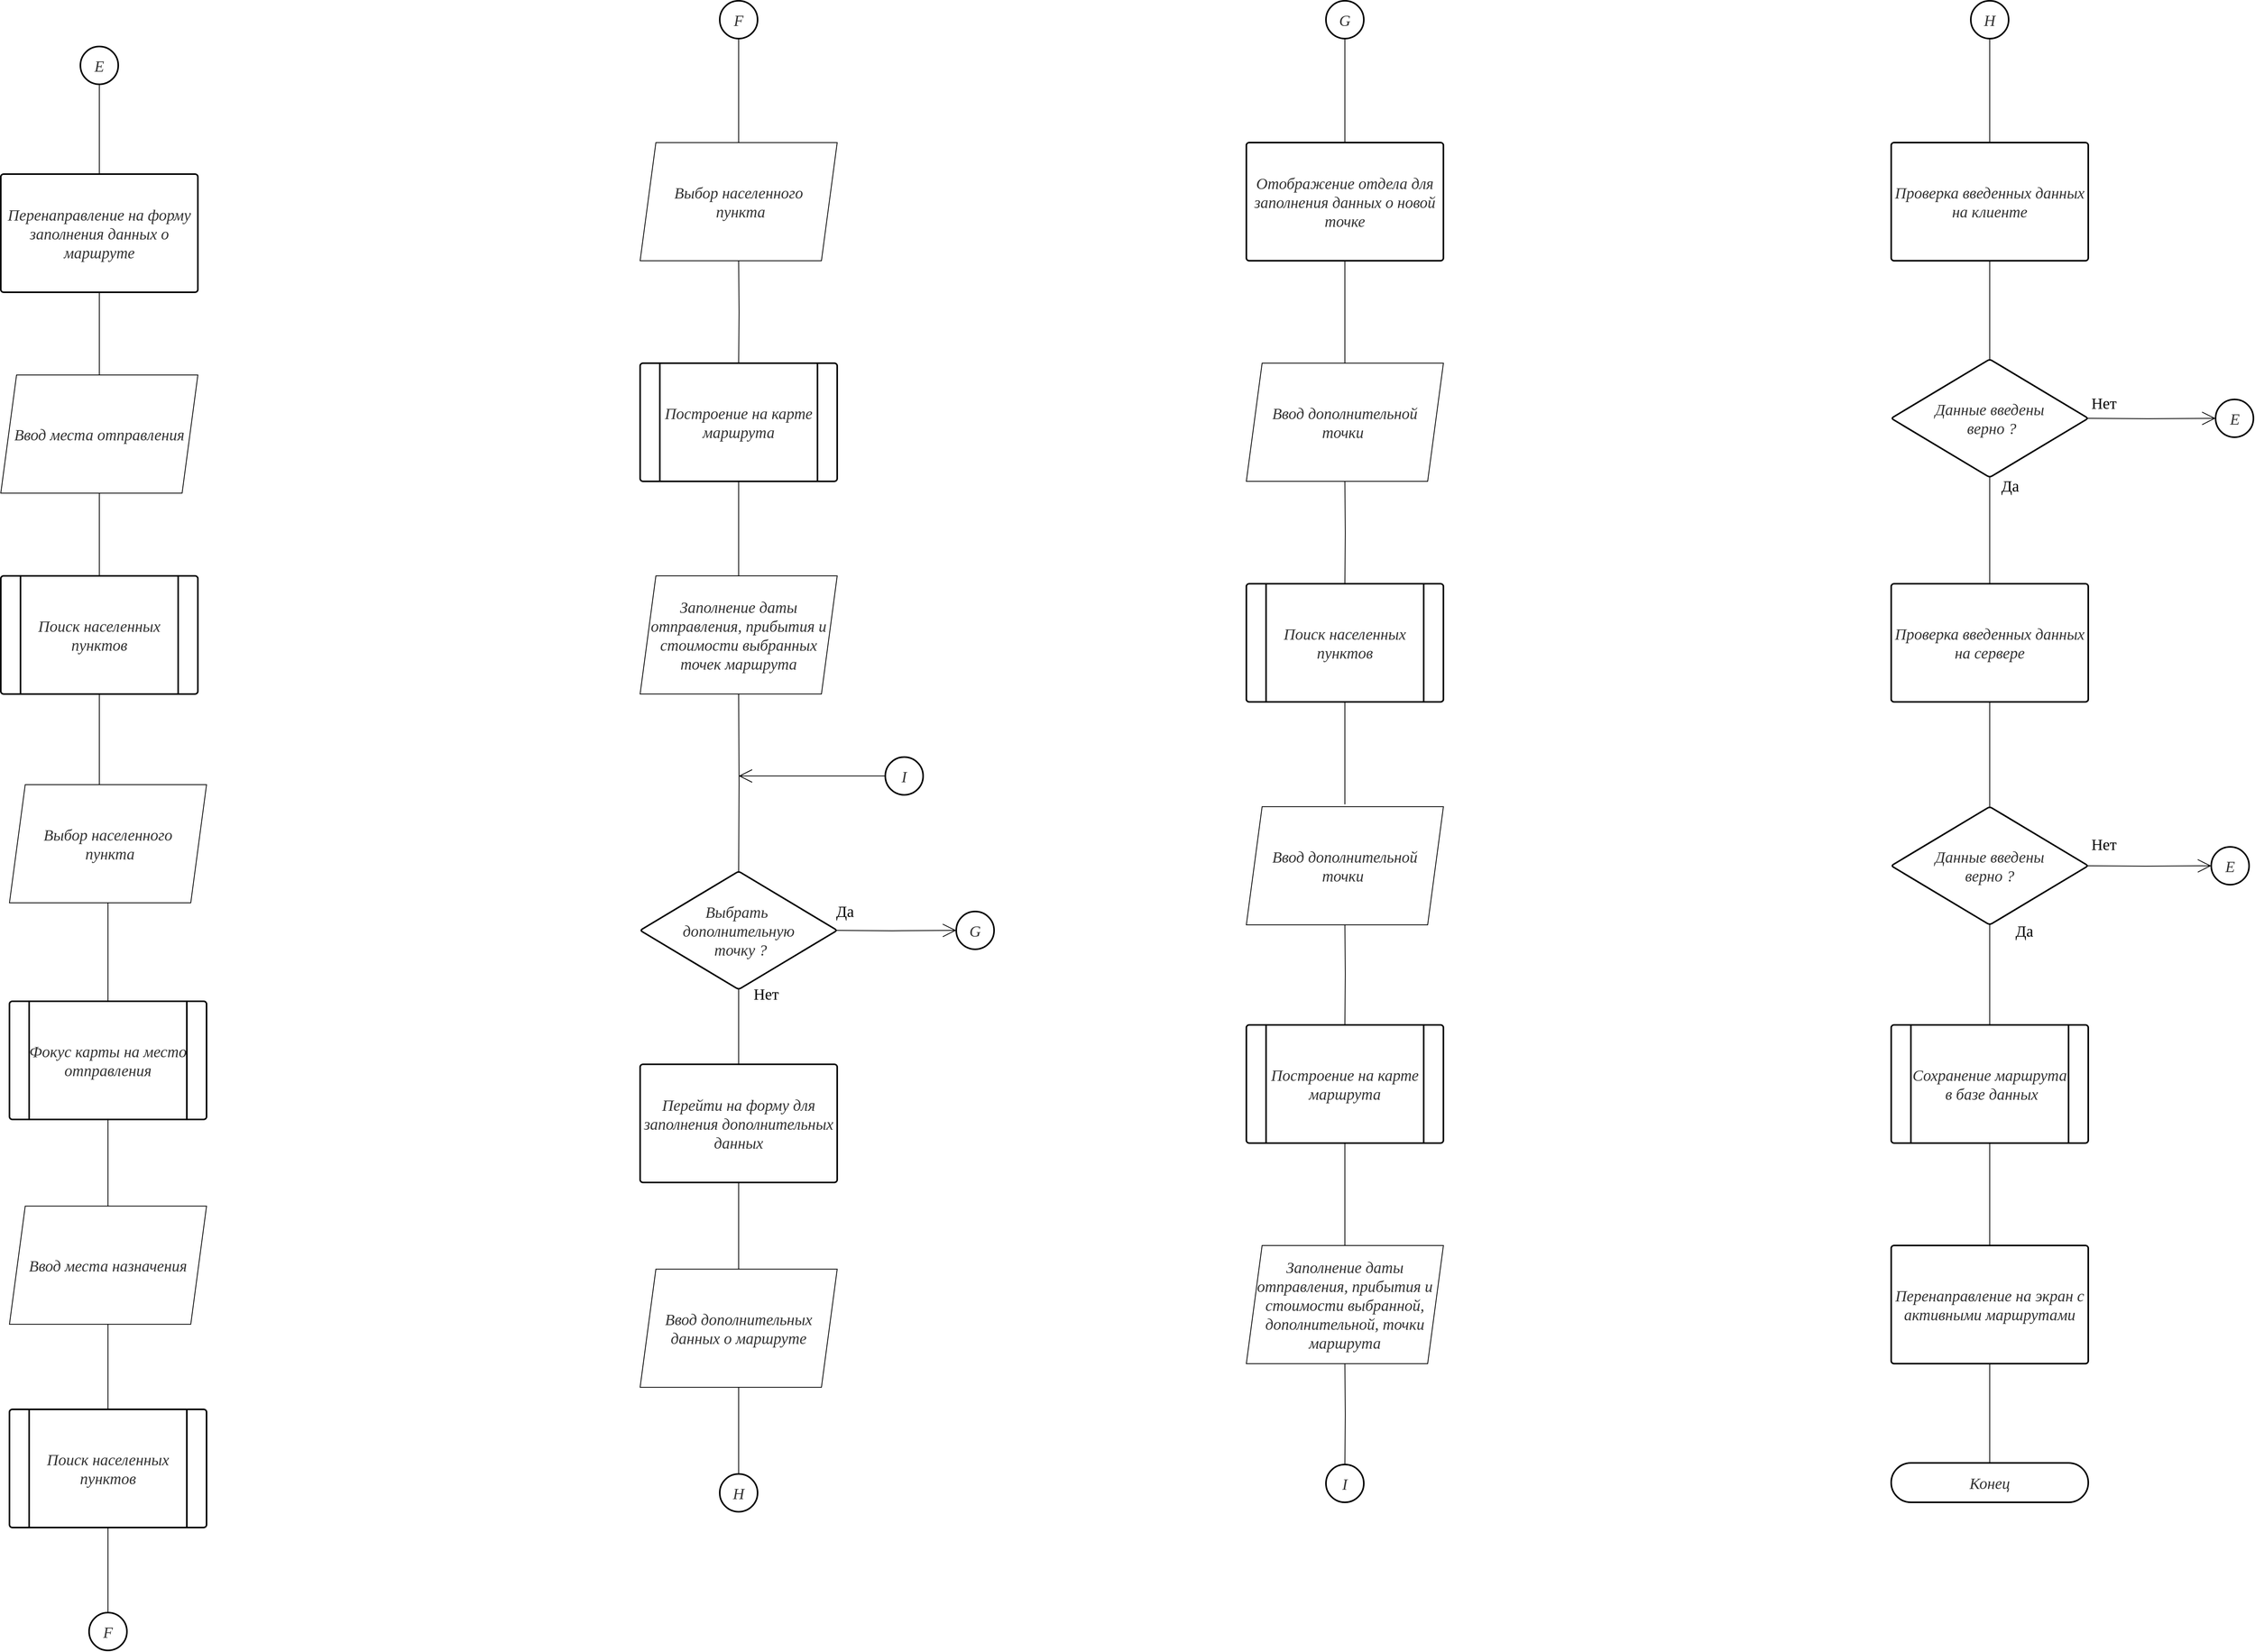 <mxfile version="14.1.8" type="device"><diagram name="Страница-1" id="Страница-1"><mxGraphModel dx="3527" dy="3947" grid="1" gridSize="10" guides="1" tooltips="1" connect="1" arrows="1" fold="1" page="1" pageScale="1" pageWidth="3300" pageHeight="2339" math="0" shadow="0"><root><mxCell id="0"/><mxCell id="1" value="Блок-схема" parent="0"/><mxCell id="2" value="Соединительная линия" parent="0"/><mxCell id="3" value="Connector" parent="0"/><mxCell id="4" value="Flowchart" parent="0"/><mxCell id="5" value="Сеть" parent="0"/><mxCell id="6" value="Соединитель" parent="0"/><mxCell id="1UVj-x0Lg3-Fenph4bFD-6" value="Блок-схема" parent="0"/><mxCell id="1UVj-x0Lg3-Fenph4bFD-191" value="Соединительная линия" parent="0"/><mxCell id="1UVj-x0Lg3-Fenph4bFD-192" value="Connector" parent="0"/><mxCell id="1UVj-x0Lg3-Fenph4bFD-193" value="Flowchart" parent="0"/><mxCell id="1UVj-x0Lg3-Fenph4bFD-194" value="Сеть" parent="0"/><mxCell id="1UVj-x0Lg3-Fenph4bFD-195" value="Соединитель" parent="0"/><mxCell id="1UVj-x0Lg3-Fenph4bFD-197" value="Блок-схема" parent="0"/><mxCell id="1UVj-x0Lg3-Fenph4bFD-271" style="edgeStyle=orthogonalEdgeStyle;rounded=0;orthogonalLoop=1;jettySize=auto;html=1;exitX=0.5;exitY=1;exitDx=0;exitDy=0;entryX=0.5;entryY=0;entryDx=0;entryDy=0;fontFamily=ISOCPEUR;fontSize=20;endArrow=none;endFill=0;endSize=11;" parent="1UVj-x0Lg3-Fenph4bFD-197" source="1UVj-x0Lg3-Fenph4bFD-273" target="1UVj-x0Lg3-Fenph4bFD-289" edge="1"><mxGeometry relative="1" as="geometry"/></mxCell><mxCell id="1UVj-x0Lg3-Fenph4bFD-272" style="edgeStyle=orthogonalEdgeStyle;rounded=0;orthogonalLoop=1;jettySize=auto;html=1;entryX=0;entryY=0.5;entryDx=0;entryDy=0;fontFamily=ISOCPEUR;fontSize=20;endArrow=open;endFill=0;endSize=15;" parent="1UVj-x0Lg3-Fenph4bFD-197" target="1UVj-x0Lg3-Fenph4bFD-316" edge="1"><mxGeometry relative="1" as="geometry"><mxPoint x="6165" y="620" as="sourcePoint"/></mxGeometry></mxCell><UserObject label="Данные введены&lt;br&gt;&amp;nbsp;верно ?" lucidchartObjectId="QfUTjtDGNvAz" id="1UVj-x0Lg3-Fenph4bFD-273"><mxCell style="html=1;overflow=block;whiteSpace=wrap;rhombus;whiteSpace=wrap;fontSize=20;fontFamily=ISOCPEUR;fontColor=#333333;fontStyle=2;spacing=3;rounded=1;absoluteArcSize=1;arcSize=7;strokeWidth=2;spacingTop=0;" parent="1UVj-x0Lg3-Fenph4bFD-197" vertex="1"><mxGeometry x="5916" y="545" width="250" height="150" as="geometry"/></mxCell></UserObject><mxCell id="1UVj-x0Lg3-Fenph4bFD-274" style="edgeStyle=orthogonalEdgeStyle;rounded=0;orthogonalLoop=1;jettySize=auto;html=1;exitX=0.5;exitY=1;exitDx=0;exitDy=0;entryX=0.5;entryY=0;entryDx=0;entryDy=0;fontFamily=ISOCPEUR;fontSize=20;endArrow=none;endFill=0;endSize=11;" parent="1UVj-x0Lg3-Fenph4bFD-197" source="1UVj-x0Lg3-Fenph4bFD-275" target="1UVj-x0Lg3-Fenph4bFD-314" edge="1"><mxGeometry relative="1" as="geometry"/></mxCell><UserObject label="Сохранение маршрута&lt;br&gt;&amp;nbsp;в базе данных" lucidchartObjectId="QfUTb6sLFoAA" id="1UVj-x0Lg3-Fenph4bFD-275"><mxCell style="html=1;overflow=block;whiteSpace=wrap;shape=process;whiteSpace=wrap;fontSize=20;fontFamily=ISOCPEUR;fontColor=#333333;fontStyle=2;spacing=3;strokeOpacity=100;rounded=1;absoluteArcSize=1;arcSize=7;strokeWidth=2;spacingTop=0;" parent="1UVj-x0Lg3-Fenph4bFD-197" vertex="1"><mxGeometry x="5916" y="1390" width="250" height="150" as="geometry"/></mxCell></UserObject><mxCell id="1UVj-x0Lg3-Fenph4bFD-276" style="edgeStyle=none;jumpSize=6;orthogonalLoop=1;jettySize=auto;html=1;exitX=0.5;exitY=1;exitDx=0;exitDy=0;entryX=0.5;entryY=0;entryDx=0;entryDy=0;endArrow=none;endFill=0;endSize=15;strokeColor=#000000;strokeWidth=1;" parent="1UVj-x0Lg3-Fenph4bFD-197" source="1UVj-x0Lg3-Fenph4bFD-277" target="1UVj-x0Lg3-Fenph4bFD-341" edge="1"><mxGeometry relative="1" as="geometry"/></mxCell><UserObject label="Перенаправление на форму заполнения данных о маршруте" lucidchartObjectId="vWUT3az~KJTg" id="1UVj-x0Lg3-Fenph4bFD-277"><mxCell style="html=1;overflow=block;whiteSpace=wrap;;whiteSpace=wrap;fontSize=20;fontFamily=ISOCPEUR;fontColor=#333333;fontStyle=2;spacing=7;strokeOpacity=100;rounded=1;absoluteArcSize=1;arcSize=7;strokeWidth=2;spacingTop=0;" parent="1UVj-x0Lg3-Fenph4bFD-197" vertex="1"><mxGeometry x="3518" y="310" width="250" height="150" as="geometry"/></mxCell></UserObject><mxCell id="1UVj-x0Lg3-Fenph4bFD-278" style="edgeStyle=orthogonalEdgeStyle;rounded=0;orthogonalLoop=1;jettySize=auto;html=1;entryX=0;entryY=0.5;entryDx=0;entryDy=0;fontSize=20;endArrow=open;endFill=0;endSize=15;" parent="1UVj-x0Lg3-Fenph4bFD-197" target="1UVj-x0Lg3-Fenph4bFD-281" edge="1"><mxGeometry relative="1" as="geometry"><mxPoint x="4577" y="1270" as="sourcePoint"/></mxGeometry></mxCell><mxCell id="1UVj-x0Lg3-Fenph4bFD-279" style="edgeStyle=orthogonalEdgeStyle;rounded=0;orthogonalLoop=1;jettySize=auto;html=1;exitX=0.5;exitY=1;exitDx=0;exitDy=0;entryX=0.5;entryY=0;entryDx=0;entryDy=0;fontFamily=ISOCPEUR;fontSize=20;endArrow=none;endFill=0;" parent="1UVj-x0Lg3-Fenph4bFD-197" source="1UVj-x0Lg3-Fenph4bFD-280" target="1UVj-x0Lg3-Fenph4bFD-286" edge="1"><mxGeometry relative="1" as="geometry"/></mxCell><UserObject label="&lt;div style=&quot;font-size: 20px&quot;&gt;&lt;span style=&quot;font-size: 20px&quot;&gt;Выбрать&amp;nbsp;&lt;/span&gt;&lt;/div&gt;&lt;div style=&quot;font-size: 20px&quot;&gt;&lt;span style=&quot;font-size: 20px&quot;&gt;дополнительную&lt;/span&gt;&lt;/div&gt;&lt;div style=&quot;font-size: 20px&quot;&gt;&lt;span style=&quot;font-size: 20px&quot;&gt;&amp;nbsp;точку ?&lt;/span&gt;&lt;/div&gt;" lucidchartObjectId="U9UTAlWoVImj" id="1UVj-x0Lg3-Fenph4bFD-280"><mxCell style="html=1;overflow=block;whiteSpace=wrap;rhombus;whiteSpace=wrap;fontSize=20;fontFamily=ISOCPEUR;fontColor=#333333;fontStyle=2;spacing=3;rounded=1;absoluteArcSize=1;arcSize=7;strokeWidth=2;spacingTop=0;align=center;" parent="1UVj-x0Lg3-Fenph4bFD-197" vertex="1"><mxGeometry x="4329" y="1195" width="250" height="150" as="geometry"/></mxCell></UserObject><UserObject label="G" lucidchartObjectId="L-UTSO0Y.Wzl" id="1UVj-x0Lg3-Fenph4bFD-281"><mxCell style="html=1;overflow=block;whiteSpace=wrap;ellipse;whiteSpace=wrap;fontSize=20;fontFamily=ISOCPEUR;fontColor=#333333;fontStyle=2;spacing=3;strokeOpacity=100;rounded=1;absoluteArcSize=1;arcSize=7;strokeWidth=2;spacingTop=0;" parent="1UVj-x0Lg3-Fenph4bFD-197" vertex="1"><mxGeometry x="4730" y="1246" width="48" height="48" as="geometry"/></mxCell></UserObject><mxCell id="1UVj-x0Lg3-Fenph4bFD-282" style="edgeStyle=orthogonalEdgeStyle;rounded=0;orthogonalLoop=1;jettySize=auto;html=1;exitX=0.5;exitY=1;exitDx=0;exitDy=0;entryX=0.5;entryY=0;entryDx=0;entryDy=0;fontFamily=ISOCPEUR;fontSize=20;endArrow=none;endFill=0;" parent="1UVj-x0Lg3-Fenph4bFD-197" source="1UVj-x0Lg3-Fenph4bFD-346" target="1UVj-x0Lg3-Fenph4bFD-287" edge="1"><mxGeometry relative="1" as="geometry"><mxPoint x="4454" y="1880" as="sourcePoint"/><Array as="points"/></mxGeometry></mxCell><mxCell id="1UVj-x0Lg3-Fenph4bFD-283" style="edgeStyle=orthogonalEdgeStyle;rounded=0;orthogonalLoop=1;jettySize=auto;html=1;exitX=0.5;exitY=1;exitDx=0;exitDy=0;entryX=0.5;entryY=0;entryDx=0;entryDy=0;fontFamily=ISOCPEUR;fontSize=20;endArrow=none;endFill=0;endSize=11;" parent="1UVj-x0Lg3-Fenph4bFD-197" source="1UVj-x0Lg3-Fenph4bFD-284" target="1UVj-x0Lg3-Fenph4bFD-273" edge="1"><mxGeometry relative="1" as="geometry"/></mxCell><UserObject label="Проверка введенных данных на клиенте" lucidchartObjectId="Q.UT6.QZjOUW" id="1UVj-x0Lg3-Fenph4bFD-284"><mxCell style="html=1;overflow=block;whiteSpace=wrap;;whiteSpace=wrap;fontSize=20;fontFamily=ISOCPEUR;fontColor=#333333;fontStyle=2;spacing=7;strokeOpacity=100;rounded=1;absoluteArcSize=1;arcSize=7;strokeWidth=2;spacingTop=0;" parent="1UVj-x0Lg3-Fenph4bFD-197" vertex="1"><mxGeometry x="5916" y="270" width="250" height="150" as="geometry"/></mxCell></UserObject><mxCell id="1UVj-x0Lg3-Fenph4bFD-285" style="edgeStyle=orthogonalEdgeStyle;rounded=0;orthogonalLoop=1;jettySize=auto;html=1;exitX=0.5;exitY=1;exitDx=0;exitDy=0;entryX=0.5;entryY=0;entryDx=0;entryDy=0;endArrow=none;endFill=0;" parent="1UVj-x0Lg3-Fenph4bFD-197" source="1UVj-x0Lg3-Fenph4bFD-286" target="1UVj-x0Lg3-Fenph4bFD-346" edge="1"><mxGeometry relative="1" as="geometry"/></mxCell><UserObject label="Перейти на форму для заполнения дополнительных данных" lucidchartObjectId="c~UTSR1ZHgY0" id="1UVj-x0Lg3-Fenph4bFD-286"><mxCell style="html=1;overflow=block;whiteSpace=wrap;;whiteSpace=wrap;fontSize=20;fontFamily=ISOCPEUR;fontColor=#333333;fontStyle=2;spacing=7;strokeOpacity=100;rounded=1;absoluteArcSize=1;arcSize=7;strokeWidth=2;spacingTop=0;" parent="1UVj-x0Lg3-Fenph4bFD-197" vertex="1"><mxGeometry x="4329" y="1440" width="250" height="150" as="geometry"/></mxCell></UserObject><UserObject label="H" lucidchartObjectId="KiVTJjsq-g1a" id="1UVj-x0Lg3-Fenph4bFD-287"><mxCell style="html=1;overflow=block;whiteSpace=wrap;ellipse;whiteSpace=wrap;fontSize=20;fontFamily=ISOCPEUR;fontColor=#333333;fontStyle=2;spacing=3;strokeOpacity=100;rounded=1;absoluteArcSize=1;arcSize=7;strokeWidth=2;spacingTop=0;" parent="1UVj-x0Lg3-Fenph4bFD-197" vertex="1"><mxGeometry x="4430" y="1960" width="48" height="48" as="geometry"/></mxCell></UserObject><mxCell id="1UVj-x0Lg3-Fenph4bFD-288" style="edgeStyle=orthogonalEdgeStyle;rounded=0;orthogonalLoop=1;jettySize=auto;html=1;exitX=0.5;exitY=1;exitDx=0;exitDy=0;entryX=0.5;entryY=0;entryDx=0;entryDy=0;fontFamily=ISOCPEUR;fontSize=20;endArrow=none;endFill=0;endSize=11;" parent="1UVj-x0Lg3-Fenph4bFD-197" source="1UVj-x0Lg3-Fenph4bFD-289" target="1UVj-x0Lg3-Fenph4bFD-292" edge="1"><mxGeometry relative="1" as="geometry"/></mxCell><UserObject label="Проверка введенных данных на сервере" lucidchartObjectId="YjVTGJ83.Agv" id="1UVj-x0Lg3-Fenph4bFD-289"><mxCell style="html=1;overflow=block;whiteSpace=wrap;;whiteSpace=wrap;fontSize=20;fontFamily=ISOCPEUR;fontColor=#333333;fontStyle=2;spacing=7;strokeOpacity=100;rounded=1;absoluteArcSize=1;arcSize=7;strokeWidth=2;spacingTop=0;" parent="1UVj-x0Lg3-Fenph4bFD-197" vertex="1"><mxGeometry x="5916" y="830" width="250" height="150" as="geometry"/></mxCell></UserObject><mxCell id="1UVj-x0Lg3-Fenph4bFD-290" style="edgeStyle=orthogonalEdgeStyle;rounded=0;orthogonalLoop=1;jettySize=auto;html=1;exitX=0.5;exitY=1;exitDx=0;exitDy=0;entryX=0.5;entryY=0;entryDx=0;entryDy=0;fontFamily=ISOCPEUR;fontSize=20;endArrow=none;endFill=0;endSize=11;" parent="1UVj-x0Lg3-Fenph4bFD-197" source="1UVj-x0Lg3-Fenph4bFD-292" target="1UVj-x0Lg3-Fenph4bFD-275" edge="1"><mxGeometry relative="1" as="geometry"/></mxCell><mxCell id="1UVj-x0Lg3-Fenph4bFD-291" style="edgeStyle=orthogonalEdgeStyle;rounded=0;orthogonalLoop=1;jettySize=auto;html=1;entryX=0;entryY=0.5;entryDx=0;entryDy=0;fontFamily=ISOCPEUR;fontSize=20;endArrow=open;endFill=0;endSize=15;" parent="1UVj-x0Lg3-Fenph4bFD-197" target="1UVj-x0Lg3-Fenph4bFD-320" edge="1"><mxGeometry relative="1" as="geometry"><mxPoint x="6165" y="1188" as="sourcePoint"/></mxGeometry></mxCell><UserObject label="Данные введены &lt;br&gt;верно ?" lucidchartObjectId="bmVTn3UjMjzY" id="1UVj-x0Lg3-Fenph4bFD-292"><mxCell style="html=1;overflow=block;whiteSpace=wrap;rhombus;whiteSpace=wrap;fontSize=20;fontFamily=ISOCPEUR;fontColor=#333333;fontStyle=2;spacing=3;rounded=1;absoluteArcSize=1;arcSize=7;strokeWidth=2;spacingTop=0;" parent="1UVj-x0Lg3-Fenph4bFD-197" vertex="1"><mxGeometry x="5916" y="1113" width="250" height="150" as="geometry"/></mxCell></UserObject><UserObject label="Конец" lucidchartObjectId="tsVTnwzE2TlS" id="1UVj-x0Lg3-Fenph4bFD-293"><mxCell style="html=1;overflow=block;whiteSpace=wrap;rounded=1;arcSize=50;whiteSpace=wrap;fontSize=20;fontFamily=ISOCPEUR;fontColor=#333333;fontStyle=2;spacing=3;strokeOpacity=100;strokeWidth=2;spacingTop=0;" parent="1UVj-x0Lg3-Fenph4bFD-197" vertex="1"><mxGeometry x="5916" y="1946" width="250" height="50" as="geometry"/></mxCell></UserObject><mxCell id="1UVj-x0Lg3-Fenph4bFD-294" style="edgeStyle=none;jumpSize=6;orthogonalLoop=1;jettySize=auto;html=1;exitX=0.5;exitY=1;exitDx=0;exitDy=0;entryX=0.5;entryY=0;entryDx=0;entryDy=0;endArrow=none;endFill=0;endSize=15;strokeColor=#000000;strokeWidth=1;" parent="1UVj-x0Lg3-Fenph4bFD-197" source="1UVj-x0Lg3-Fenph4bFD-295" target="1UVj-x0Lg3-Fenph4bFD-277" edge="1"><mxGeometry relative="1" as="geometry"/></mxCell><UserObject label="&lt;font style=&quot;font-size: 20px&quot;&gt;E&lt;/font&gt;" lucidchartObjectId="QfUTfJT32t7-" id="1UVj-x0Lg3-Fenph4bFD-295"><mxCell style="html=1;overflow=block;whiteSpace=wrap;ellipse;whiteSpace=wrap;fontSize=20;fontFamily=ISOCPEUR;fontColor=#333333;fontStyle=2;spacing=3;strokeOpacity=100;rounded=1;absoluteArcSize=1;arcSize=7;strokeWidth=2;spacingTop=0;" parent="1UVj-x0Lg3-Fenph4bFD-197" vertex="1"><mxGeometry x="3619" y="148" width="48" height="48" as="geometry"/></mxCell></UserObject><mxCell id="1UVj-x0Lg3-Fenph4bFD-296" style="edgeStyle=orthogonalEdgeStyle;rounded=0;orthogonalLoop=1;jettySize=auto;html=1;exitX=0.5;exitY=1;exitDx=0;exitDy=0;entryX=0.5;entryY=0;entryDx=0;entryDy=0;fontSize=20;endArrow=none;endFill=0;" parent="1UVj-x0Lg3-Fenph4bFD-197" source="1UVj-x0Lg3-Fenph4bFD-297" edge="1"><mxGeometry relative="1" as="geometry"><mxPoint x="3643" y="1158" as="targetPoint"/></mxGeometry></mxCell><UserObject label="Поиск населенных пунктов" lucidchartObjectId="TSSTeVIu-T~A" id="1UVj-x0Lg3-Fenph4bFD-297"><mxCell style="html=1;overflow=block;whiteSpace=wrap;shape=process;whiteSpace=wrap;fontSize=20;fontFamily=ISOCPEUR;fontColor=#333333;fontStyle=2;spacing=3;strokeOpacity=100;rounded=1;absoluteArcSize=1;arcSize=7;strokeWidth=2;" parent="1UVj-x0Lg3-Fenph4bFD-197" vertex="1"><mxGeometry x="3518" y="820" width="250" height="150" as="geometry"/></mxCell></UserObject><mxCell id="1UVj-x0Lg3-Fenph4bFD-298" style="edgeStyle=orthogonalEdgeStyle;rounded=0;orthogonalLoop=1;jettySize=auto;html=1;exitX=0.5;exitY=1;exitDx=0;exitDy=0;entryX=0.5;entryY=0;entryDx=0;entryDy=0;fontSize=20;endArrow=none;endFill=0;" parent="1UVj-x0Lg3-Fenph4bFD-197" source="1UVj-x0Lg3-Fenph4bFD-342" target="1UVj-x0Lg3-Fenph4bFD-300" edge="1"><mxGeometry relative="1" as="geometry"><mxPoint x="3643" y="1430" as="targetPoint"/><mxPoint x="3643" y="1308" as="sourcePoint"/></mxGeometry></mxCell><mxCell id="1UVj-x0Lg3-Fenph4bFD-299" style="edgeStyle=orthogonalEdgeStyle;rounded=0;orthogonalLoop=1;jettySize=auto;html=1;exitX=0.5;exitY=1;exitDx=0;exitDy=0;entryX=0.5;entryY=0;entryDx=0;entryDy=0;fontSize=20;endArrow=none;endFill=0;" parent="1UVj-x0Lg3-Fenph4bFD-197" source="1UVj-x0Lg3-Fenph4bFD-300" target="1UVj-x0Lg3-Fenph4bFD-343" edge="1"><mxGeometry relative="1" as="geometry"><mxPoint x="3643" y="1700" as="targetPoint"/></mxGeometry></mxCell><UserObject label="Фокус карты на место отправления" lucidchartObjectId="TSSTeVIu-T~A" id="1UVj-x0Lg3-Fenph4bFD-300"><mxCell style="html=1;overflow=block;whiteSpace=wrap;shape=process;whiteSpace=wrap;fontSize=20;fontFamily=ISOCPEUR;fontColor=#333333;fontStyle=2;spacing=3;strokeOpacity=100;rounded=1;absoluteArcSize=1;arcSize=7;strokeWidth=2;" parent="1UVj-x0Lg3-Fenph4bFD-197" vertex="1"><mxGeometry x="3529" y="1360" width="250" height="150" as="geometry"/></mxCell></UserObject><mxCell id="1UVj-x0Lg3-Fenph4bFD-301" style="edgeStyle=orthogonalEdgeStyle;rounded=0;orthogonalLoop=1;jettySize=auto;html=1;exitX=0.5;exitY=1;exitDx=0;exitDy=0;entryX=0.5;entryY=0;entryDx=0;entryDy=0;fontSize=20;endArrow=none;endFill=0;" parent="1UVj-x0Lg3-Fenph4bFD-197" source="1UVj-x0Lg3-Fenph4bFD-343" target="1UVj-x0Lg3-Fenph4bFD-303" edge="1"><mxGeometry relative="1" as="geometry"><mxPoint x="3643" y="1850" as="sourcePoint"/></mxGeometry></mxCell><mxCell id="1UVj-x0Lg3-Fenph4bFD-302" style="edgeStyle=orthogonalEdgeStyle;rounded=0;orthogonalLoop=1;jettySize=auto;html=1;exitX=0.5;exitY=1;exitDx=0;exitDy=0;entryX=0.5;entryY=0;entryDx=0;entryDy=0;fontSize=20;endArrow=none;endFill=0;" parent="1UVj-x0Lg3-Fenph4bFD-197" source="1UVj-x0Lg3-Fenph4bFD-303" target="1UVj-x0Lg3-Fenph4bFD-304" edge="1"><mxGeometry relative="1" as="geometry"/></mxCell><UserObject label="Поиск населенных пунктов" lucidchartObjectId="TSSTeVIu-T~A" id="1UVj-x0Lg3-Fenph4bFD-303"><mxCell style="html=1;overflow=block;whiteSpace=wrap;shape=process;whiteSpace=wrap;fontSize=20;fontFamily=ISOCPEUR;fontColor=#333333;fontStyle=2;spacing=3;strokeOpacity=100;rounded=1;absoluteArcSize=1;arcSize=7;strokeWidth=2;" parent="1UVj-x0Lg3-Fenph4bFD-197" vertex="1"><mxGeometry x="3529" y="1878" width="250" height="150" as="geometry"/></mxCell></UserObject><UserObject label="F" lucidchartObjectId="QfUTfJT32t7-" id="1UVj-x0Lg3-Fenph4bFD-304"><mxCell style="html=1;overflow=block;whiteSpace=wrap;ellipse;whiteSpace=wrap;fontSize=20;fontFamily=ISOCPEUR;fontColor=#333333;fontStyle=2;spacing=3;strokeOpacity=100;rounded=1;absoluteArcSize=1;arcSize=7;strokeWidth=2;spacingTop=0;" parent="1UVj-x0Lg3-Fenph4bFD-197" vertex="1"><mxGeometry x="3630" y="2136" width="48" height="48" as="geometry"/></mxCell></UserObject><mxCell id="1UVj-x0Lg3-Fenph4bFD-305" style="edgeStyle=orthogonalEdgeStyle;rounded=0;orthogonalLoop=1;jettySize=auto;html=1;exitX=0.5;exitY=1;exitDx=0;exitDy=0;entryX=0.5;entryY=0;entryDx=0;entryDy=0;fontSize=20;endArrow=none;endFill=0;" parent="1UVj-x0Lg3-Fenph4bFD-197" source="1UVj-x0Lg3-Fenph4bFD-306" edge="1"><mxGeometry relative="1" as="geometry"><mxPoint x="4454" y="270" as="targetPoint"/></mxGeometry></mxCell><UserObject label="F" lucidchartObjectId="QfUTfJT32t7-" id="1UVj-x0Lg3-Fenph4bFD-306"><mxCell style="html=1;overflow=block;whiteSpace=wrap;ellipse;whiteSpace=wrap;fontSize=20;fontFamily=ISOCPEUR;fontColor=#333333;fontStyle=2;spacing=3;strokeOpacity=100;rounded=1;absoluteArcSize=1;arcSize=7;strokeWidth=2;spacingTop=0;" parent="1UVj-x0Lg3-Fenph4bFD-197" vertex="1"><mxGeometry x="4430" y="90" width="48" height="48" as="geometry"/></mxCell></UserObject><mxCell id="1UVj-x0Lg3-Fenph4bFD-307" style="edgeStyle=orthogonalEdgeStyle;rounded=0;orthogonalLoop=1;jettySize=auto;html=1;exitX=0.5;exitY=1;exitDx=0;exitDy=0;entryX=0.5;entryY=0;entryDx=0;entryDy=0;fontSize=20;endArrow=none;endFill=0;" parent="1UVj-x0Lg3-Fenph4bFD-197" target="1UVj-x0Lg3-Fenph4bFD-309" edge="1"><mxGeometry relative="1" as="geometry"><mxPoint x="4454" y="420" as="sourcePoint"/></mxGeometry></mxCell><mxCell id="1UVj-x0Lg3-Fenph4bFD-308" style="edgeStyle=orthogonalEdgeStyle;rounded=0;orthogonalLoop=1;jettySize=auto;html=1;exitX=0.5;exitY=1;exitDx=0;exitDy=0;entryX=0.5;entryY=0;entryDx=0;entryDy=0;fontFamily=ISOCPEUR;fontSize=20;endArrow=none;endFill=0;" parent="1UVj-x0Lg3-Fenph4bFD-197" source="1UVj-x0Lg3-Fenph4bFD-309" edge="1"><mxGeometry relative="1" as="geometry"><mxPoint x="4454" y="820" as="targetPoint"/></mxGeometry></mxCell><UserObject label="Построение на карте маршрута" lucidchartObjectId="TSSTeVIu-T~A" id="1UVj-x0Lg3-Fenph4bFD-309"><mxCell style="html=1;overflow=block;whiteSpace=wrap;shape=process;whiteSpace=wrap;fontSize=20;fontFamily=ISOCPEUR;fontColor=#333333;fontStyle=2;spacing=3;strokeOpacity=100;rounded=1;absoluteArcSize=1;arcSize=7;strokeWidth=2;" parent="1UVj-x0Lg3-Fenph4bFD-197" vertex="1"><mxGeometry x="4329" y="550" width="250" height="150" as="geometry"/></mxCell></UserObject><mxCell id="1UVj-x0Lg3-Fenph4bFD-310" value="Да" style="text;html=1;strokeColor=none;fillColor=none;align=center;verticalAlign=middle;whiteSpace=wrap;rounded=0;fontSize=20;fontFamily=ISOCPEUR;" parent="1UVj-x0Lg3-Fenph4bFD-197" vertex="1"><mxGeometry x="4569" y="1235" width="40" height="20" as="geometry"/></mxCell><mxCell id="1UVj-x0Lg3-Fenph4bFD-311" style="edgeStyle=orthogonalEdgeStyle;rounded=0;orthogonalLoop=1;jettySize=auto;html=1;exitX=0.5;exitY=1;exitDx=0;exitDy=0;entryX=0.5;entryY=0;entryDx=0;entryDy=0;fontFamily=ISOCPEUR;fontSize=20;endArrow=none;endFill=0;endSize=11;" parent="1UVj-x0Lg3-Fenph4bFD-197" source="1UVj-x0Lg3-Fenph4bFD-312" target="1UVj-x0Lg3-Fenph4bFD-284" edge="1"><mxGeometry relative="1" as="geometry"/></mxCell><UserObject label="H" lucidchartObjectId="KiVTJjsq-g1a" id="1UVj-x0Lg3-Fenph4bFD-312"><mxCell style="html=1;overflow=block;whiteSpace=wrap;ellipse;whiteSpace=wrap;fontSize=20;fontFamily=ISOCPEUR;fontColor=#333333;fontStyle=2;spacing=3;strokeOpacity=100;rounded=1;absoluteArcSize=1;arcSize=7;strokeWidth=2;spacingTop=0;" parent="1UVj-x0Lg3-Fenph4bFD-197" vertex="1"><mxGeometry x="6017" y="90" width="48" height="48" as="geometry"/></mxCell></UserObject><mxCell id="1UVj-x0Lg3-Fenph4bFD-313" style="edgeStyle=orthogonalEdgeStyle;rounded=0;orthogonalLoop=1;jettySize=auto;html=1;exitX=0.5;exitY=1;exitDx=0;exitDy=0;entryX=0.5;entryY=0;entryDx=0;entryDy=0;fontFamily=ISOCPEUR;fontSize=20;endArrow=none;endFill=0;endSize=11;" parent="1UVj-x0Lg3-Fenph4bFD-197" source="1UVj-x0Lg3-Fenph4bFD-314" target="1UVj-x0Lg3-Fenph4bFD-293" edge="1"><mxGeometry relative="1" as="geometry"/></mxCell><UserObject label="Перенаправление на экран с активными маршрутами" lucidchartObjectId="YjVTGJ83.Agv" id="1UVj-x0Lg3-Fenph4bFD-314"><mxCell style="html=1;overflow=block;whiteSpace=wrap;;whiteSpace=wrap;fontSize=20;fontFamily=ISOCPEUR;fontColor=#333333;fontStyle=2;spacing=7;strokeOpacity=100;rounded=1;absoluteArcSize=1;arcSize=7;strokeWidth=2;spacingTop=0;" parent="1UVj-x0Lg3-Fenph4bFD-197" vertex="1"><mxGeometry x="5916" y="1670" width="250" height="150" as="geometry"/></mxCell></UserObject><mxCell id="1UVj-x0Lg3-Fenph4bFD-315" value="Нет" style="text;html=1;strokeColor=none;fillColor=none;align=center;verticalAlign=middle;whiteSpace=wrap;rounded=0;fontSize=20;fontFamily=ISOCPEUR;" parent="1UVj-x0Lg3-Fenph4bFD-197" vertex="1"><mxGeometry x="4469" y="1340" width="40" height="20" as="geometry"/></mxCell><UserObject label="E" lucidchartObjectId="KiVTJjsq-g1a" id="1UVj-x0Lg3-Fenph4bFD-316"><mxCell style="html=1;overflow=block;whiteSpace=wrap;ellipse;whiteSpace=wrap;fontSize=20;fontFamily=ISOCPEUR;fontColor=#333333;fontStyle=2;spacing=3;strokeOpacity=100;rounded=1;absoluteArcSize=1;arcSize=7;strokeWidth=2;spacingTop=0;" parent="1UVj-x0Lg3-Fenph4bFD-197" vertex="1"><mxGeometry x="6327.5" y="596" width="48" height="48" as="geometry"/></mxCell></UserObject><mxCell id="1UVj-x0Lg3-Fenph4bFD-317" value="Нет" style="text;html=1;strokeColor=none;fillColor=none;align=center;verticalAlign=middle;whiteSpace=wrap;rounded=0;fontSize=20;fontFamily=ISOCPEUR;" parent="1UVj-x0Lg3-Fenph4bFD-197" vertex="1"><mxGeometry x="6166" y="590" width="40" height="20" as="geometry"/></mxCell><mxCell id="1UVj-x0Lg3-Fenph4bFD-318" value="Да" style="text;html=1;strokeColor=none;fillColor=none;align=center;verticalAlign=middle;whiteSpace=wrap;rounded=0;fontSize=20;fontFamily=ISOCPEUR;" parent="1UVj-x0Lg3-Fenph4bFD-197" vertex="1"><mxGeometry x="6047" y="695" width="40" height="20" as="geometry"/></mxCell><mxCell id="1UVj-x0Lg3-Fenph4bFD-319" value="Нет" style="text;html=1;strokeColor=none;fillColor=none;align=center;verticalAlign=middle;whiteSpace=wrap;rounded=0;fontSize=20;fontFamily=ISOCPEUR;" parent="1UVj-x0Lg3-Fenph4bFD-197" vertex="1"><mxGeometry x="6166" y="1150" width="40" height="20" as="geometry"/></mxCell><UserObject label="E" lucidchartObjectId="KiVTJjsq-g1a" id="1UVj-x0Lg3-Fenph4bFD-320"><mxCell style="html=1;overflow=block;whiteSpace=wrap;ellipse;whiteSpace=wrap;fontSize=20;fontFamily=ISOCPEUR;fontColor=#333333;fontStyle=2;spacing=3;strokeOpacity=100;rounded=1;absoluteArcSize=1;arcSize=7;strokeWidth=2;spacingTop=0;" parent="1UVj-x0Lg3-Fenph4bFD-197" vertex="1"><mxGeometry x="6322" y="1164" width="48" height="48" as="geometry"/></mxCell></UserObject><mxCell id="1UVj-x0Lg3-Fenph4bFD-321" value="Да" style="text;html=1;strokeColor=none;fillColor=none;align=center;verticalAlign=middle;whiteSpace=wrap;rounded=0;fontSize=20;fontFamily=ISOCPEUR;" parent="1UVj-x0Lg3-Fenph4bFD-197" vertex="1"><mxGeometry x="6065" y="1260" width="40" height="20" as="geometry"/></mxCell><mxCell id="1UVj-x0Lg3-Fenph4bFD-322" style="edgeStyle=orthogonalEdgeStyle;rounded=0;orthogonalLoop=1;jettySize=auto;html=1;exitX=0.5;exitY=1;exitDx=0;exitDy=0;entryX=0.5;entryY=0;entryDx=0;entryDy=0;fontFamily=ISOCPEUR;fontSize=20;endArrow=none;endFill=0;" parent="1UVj-x0Lg3-Fenph4bFD-197" source="1UVj-x0Lg3-Fenph4bFD-323" target="1UVj-x0Lg3-Fenph4bFD-327" edge="1"><mxGeometry relative="1" as="geometry"/></mxCell><UserObject label="G" lucidchartObjectId="L-UTSO0Y.Wzl" id="1UVj-x0Lg3-Fenph4bFD-323"><mxCell style="html=1;overflow=block;whiteSpace=wrap;ellipse;whiteSpace=wrap;fontSize=20;fontFamily=ISOCPEUR;fontColor=#333333;fontStyle=2;spacing=3;strokeOpacity=100;rounded=1;absoluteArcSize=1;arcSize=7;strokeWidth=2;spacingTop=0;" parent="1UVj-x0Lg3-Fenph4bFD-197" vertex="1"><mxGeometry x="5199" y="90" width="48" height="48" as="geometry"/></mxCell></UserObject><mxCell id="1UVj-x0Lg3-Fenph4bFD-324" style="edgeStyle=orthogonalEdgeStyle;rounded=0;orthogonalLoop=1;jettySize=auto;html=1;exitX=0;exitY=0.5;exitDx=0;exitDy=0;fontFamily=ISOCPEUR;fontSize=20;endArrow=open;endFill=0;endSize=15;" parent="1UVj-x0Lg3-Fenph4bFD-197" source="1UVj-x0Lg3-Fenph4bFD-325" edge="1"><mxGeometry relative="1" as="geometry"><mxPoint x="4454" y="1074" as="targetPoint"/></mxGeometry></mxCell><UserObject label="I" lucidchartObjectId="L-UTSO0Y.Wzl" id="1UVj-x0Lg3-Fenph4bFD-325"><mxCell style="html=1;overflow=block;whiteSpace=wrap;ellipse;whiteSpace=wrap;fontSize=20;fontFamily=ISOCPEUR;fontColor=#333333;fontStyle=2;spacing=3;strokeOpacity=100;rounded=1;absoluteArcSize=1;arcSize=7;strokeWidth=2;spacingTop=0;" parent="1UVj-x0Lg3-Fenph4bFD-197" vertex="1"><mxGeometry x="4640" y="1050" width="48" height="48" as="geometry"/></mxCell></UserObject><mxCell id="1UVj-x0Lg3-Fenph4bFD-326" style="edgeStyle=orthogonalEdgeStyle;rounded=0;orthogonalLoop=1;jettySize=auto;html=1;exitX=0.5;exitY=1;exitDx=0;exitDy=0;entryX=0.5;entryY=0;entryDx=0;entryDy=0;fontFamily=ISOCPEUR;fontSize=20;endArrow=none;endFill=0;" parent="1UVj-x0Lg3-Fenph4bFD-197" source="1UVj-x0Lg3-Fenph4bFD-327" edge="1"><mxGeometry relative="1" as="geometry"><mxPoint x="5223" y="550" as="targetPoint"/></mxGeometry></mxCell><UserObject label="Отображение отдела для заполнения данных о новой точке" lucidchartObjectId="vWUT3az~KJTg" id="1UVj-x0Lg3-Fenph4bFD-327"><mxCell style="html=1;overflow=block;whiteSpace=wrap;;whiteSpace=wrap;fontSize=20;fontFamily=ISOCPEUR;fontColor=#333333;fontStyle=2;spacing=7;strokeOpacity=100;rounded=1;absoluteArcSize=1;arcSize=7;strokeWidth=2;spacingTop=0;" parent="1UVj-x0Lg3-Fenph4bFD-197" vertex="1"><mxGeometry x="5098" y="270" width="250" height="150" as="geometry"/></mxCell></UserObject><mxCell id="1UVj-x0Lg3-Fenph4bFD-328" style="edgeStyle=orthogonalEdgeStyle;rounded=0;orthogonalLoop=1;jettySize=auto;html=1;exitX=0.5;exitY=1;exitDx=0;exitDy=0;entryX=0.5;entryY=0;entryDx=0;entryDy=0;fontFamily=ISOCPEUR;fontSize=20;endArrow=none;endFill=0;" parent="1UVj-x0Lg3-Fenph4bFD-197" target="1UVj-x0Lg3-Fenph4bFD-330" edge="1"><mxGeometry relative="1" as="geometry"><mxPoint x="5223" y="700" as="sourcePoint"/></mxGeometry></mxCell><mxCell id="1UVj-x0Lg3-Fenph4bFD-329" style="edgeStyle=orthogonalEdgeStyle;rounded=0;orthogonalLoop=1;jettySize=auto;html=1;exitX=0.5;exitY=1;exitDx=0;exitDy=0;entryX=0.5;entryY=0;entryDx=0;entryDy=0;fontFamily=ISOCPEUR;fontSize=20;endArrow=none;endFill=0;" parent="1UVj-x0Lg3-Fenph4bFD-197" source="1UVj-x0Lg3-Fenph4bFD-330" edge="1"><mxGeometry relative="1" as="geometry"><mxPoint x="5223" y="1110" as="targetPoint"/></mxGeometry></mxCell><UserObject label="Поиск населенных пунктов" lucidchartObjectId="TSSTeVIu-T~A" id="1UVj-x0Lg3-Fenph4bFD-330"><mxCell style="html=1;overflow=block;whiteSpace=wrap;shape=process;whiteSpace=wrap;fontSize=20;fontFamily=ISOCPEUR;fontColor=#333333;fontStyle=2;spacing=3;strokeOpacity=100;rounded=1;absoluteArcSize=1;arcSize=7;strokeWidth=2;" parent="1UVj-x0Lg3-Fenph4bFD-197" vertex="1"><mxGeometry x="5098" y="830" width="250" height="150" as="geometry"/></mxCell></UserObject><mxCell id="1UVj-x0Lg3-Fenph4bFD-331" style="edgeStyle=orthogonalEdgeStyle;rounded=0;orthogonalLoop=1;jettySize=auto;html=1;exitX=0.5;exitY=1;exitDx=0;exitDy=0;entryX=0.5;entryY=0;entryDx=0;entryDy=0;fontFamily=ISOCPEUR;fontSize=20;endArrow=none;endFill=0;" parent="1UVj-x0Lg3-Fenph4bFD-197" target="1UVj-x0Lg3-Fenph4bFD-333" edge="1"><mxGeometry relative="1" as="geometry"><mxPoint x="5223" y="1260" as="sourcePoint"/></mxGeometry></mxCell><mxCell id="1UVj-x0Lg3-Fenph4bFD-332" style="edgeStyle=orthogonalEdgeStyle;rounded=0;orthogonalLoop=1;jettySize=auto;html=1;exitX=0.5;exitY=1;exitDx=0;exitDy=0;entryX=0.5;entryY=0;entryDx=0;entryDy=0;fontFamily=ISOCPEUR;fontSize=20;endArrow=none;endFill=0;" parent="1UVj-x0Lg3-Fenph4bFD-197" source="1UVj-x0Lg3-Fenph4bFD-333" edge="1"><mxGeometry relative="1" as="geometry"><mxPoint x="5223" y="1670" as="targetPoint"/></mxGeometry></mxCell><UserObject label="Построение на карте маршрута" lucidchartObjectId="TSSTeVIu-T~A" id="1UVj-x0Lg3-Fenph4bFD-333"><mxCell style="html=1;overflow=block;whiteSpace=wrap;shape=process;whiteSpace=wrap;fontSize=20;fontFamily=ISOCPEUR;fontColor=#333333;fontStyle=2;spacing=3;strokeOpacity=100;rounded=1;absoluteArcSize=1;arcSize=7;strokeWidth=2;" parent="1UVj-x0Lg3-Fenph4bFD-197" vertex="1"><mxGeometry x="5098" y="1390" width="250" height="150" as="geometry"/></mxCell></UserObject><mxCell id="1UVj-x0Lg3-Fenph4bFD-334" style="edgeStyle=orthogonalEdgeStyle;rounded=0;orthogonalLoop=1;jettySize=auto;html=1;exitX=0.5;exitY=1;exitDx=0;exitDy=0;entryX=0.5;entryY=0;entryDx=0;entryDy=0;fontFamily=ISOCPEUR;fontSize=20;endArrow=none;endFill=0;" parent="1UVj-x0Lg3-Fenph4bFD-197" target="1UVj-x0Lg3-Fenph4bFD-280" edge="1"><mxGeometry relative="1" as="geometry"><mxPoint x="4454" y="970" as="sourcePoint"/></mxGeometry></mxCell><mxCell id="1UVj-x0Lg3-Fenph4bFD-335" style="edgeStyle=orthogonalEdgeStyle;rounded=0;orthogonalLoop=1;jettySize=auto;html=1;exitX=0.5;exitY=1;exitDx=0;exitDy=0;entryX=0.5;entryY=0;entryDx=0;entryDy=0;fontFamily=ISOCPEUR;fontSize=20;endArrow=none;endFill=0;" parent="1UVj-x0Lg3-Fenph4bFD-197" target="1UVj-x0Lg3-Fenph4bFD-336" edge="1"><mxGeometry relative="1" as="geometry"><mxPoint x="5223" y="1820" as="sourcePoint"/></mxGeometry></mxCell><UserObject label="I" lucidchartObjectId="KiVTJjsq-g1a" id="1UVj-x0Lg3-Fenph4bFD-336"><mxCell style="html=1;overflow=block;whiteSpace=wrap;ellipse;whiteSpace=wrap;fontSize=20;fontFamily=ISOCPEUR;fontColor=#333333;fontStyle=2;spacing=3;strokeOpacity=100;rounded=1;absoluteArcSize=1;arcSize=7;strokeWidth=2;spacingTop=0;" parent="1UVj-x0Lg3-Fenph4bFD-197" vertex="1"><mxGeometry x="5199" y="1948" width="48" height="48" as="geometry"/></mxCell></UserObject><mxCell id="1UVj-x0Lg3-Fenph4bFD-340" style="edgeStyle=none;jumpSize=6;orthogonalLoop=1;jettySize=auto;html=1;exitX=0.5;exitY=1;exitDx=0;exitDy=0;entryX=0.5;entryY=0;entryDx=0;entryDy=0;endArrow=none;endFill=0;endSize=15;strokeColor=#000000;strokeWidth=1;" parent="1UVj-x0Lg3-Fenph4bFD-197" source="1UVj-x0Lg3-Fenph4bFD-341" target="1UVj-x0Lg3-Fenph4bFD-297" edge="1"><mxGeometry relative="1" as="geometry"/></mxCell><mxCell id="1UVj-x0Lg3-Fenph4bFD-341" value="&lt;span style=&quot;color: rgb(51 , 51 , 51) ; font-family: &amp;#34;isocpeur&amp;#34; ; font-size: 20px ; font-style: italic&quot;&gt;Ввод места отправления&lt;/span&gt;" style="shape=parallelogram;perimeter=parallelogramPerimeter;whiteSpace=wrap;html=1;fixedSize=1;" parent="1UVj-x0Lg3-Fenph4bFD-197" vertex="1"><mxGeometry x="3518" y="565" width="250" height="150" as="geometry"/></mxCell><mxCell id="1UVj-x0Lg3-Fenph4bFD-342" value="&lt;span style=&quot;color: rgb(51 , 51 , 51) ; font-family: &amp;#34;isocpeur&amp;#34; ; font-size: 20px ; font-style: italic&quot;&gt;Выбор населенного&lt;br&gt;&amp;nbsp;пункта&lt;/span&gt;" style="shape=parallelogram;perimeter=parallelogramPerimeter;whiteSpace=wrap;html=1;fixedSize=1;" parent="1UVj-x0Lg3-Fenph4bFD-197" vertex="1"><mxGeometry x="3529" y="1085" width="250" height="150" as="geometry"/></mxCell><mxCell id="1UVj-x0Lg3-Fenph4bFD-343" value="&lt;span style=&quot;color: rgb(51 , 51 , 51) ; font-family: &amp;#34;isocpeur&amp;#34; ; font-size: 20px ; font-style: italic&quot;&gt;Ввод места назначения&lt;/span&gt;" style="shape=parallelogram;perimeter=parallelogramPerimeter;whiteSpace=wrap;html=1;fixedSize=1;" parent="1UVj-x0Lg3-Fenph4bFD-197" vertex="1"><mxGeometry x="3529" y="1620" width="250" height="150" as="geometry"/></mxCell><mxCell id="1UVj-x0Lg3-Fenph4bFD-344" value="&lt;span style=&quot;color: rgb(51 , 51 , 51) ; font-family: &amp;#34;isocpeur&amp;#34; ; font-size: 20px ; font-style: italic&quot;&gt;Выбор населенного&lt;br&gt;&amp;nbsp;пункта&lt;/span&gt;" style="shape=parallelogram;perimeter=parallelogramPerimeter;whiteSpace=wrap;html=1;fixedSize=1;" parent="1UVj-x0Lg3-Fenph4bFD-197" vertex="1"><mxGeometry x="4329" y="270" width="250" height="150" as="geometry"/></mxCell><mxCell id="1UVj-x0Lg3-Fenph4bFD-345" value="&lt;span style=&quot;color: rgb(51 , 51 , 51) ; font-family: &amp;#34;isocpeur&amp;#34; ; font-size: 20px ; font-style: italic&quot;&gt;Заполнение даты отправления, прибытия и стоимости выбранных &lt;br&gt;точек маршрута&lt;/span&gt;" style="shape=parallelogram;perimeter=parallelogramPerimeter;whiteSpace=wrap;html=1;fixedSize=1;" parent="1UVj-x0Lg3-Fenph4bFD-197" vertex="1"><mxGeometry x="4329" y="820" width="250" height="150" as="geometry"/></mxCell><mxCell id="1UVj-x0Lg3-Fenph4bFD-346" value="&lt;span style=&quot;color: rgb(51 , 51 , 51) ; font-family: &amp;#34;isocpeur&amp;#34; ; font-size: 20px ; font-style: italic&quot;&gt;Ввод дополнительных &lt;br&gt;данных о маршруте&lt;/span&gt;" style="shape=parallelogram;perimeter=parallelogramPerimeter;whiteSpace=wrap;html=1;fixedSize=1;" parent="1UVj-x0Lg3-Fenph4bFD-197" vertex="1"><mxGeometry x="4329" y="1700" width="250" height="150" as="geometry"/></mxCell><mxCell id="1UVj-x0Lg3-Fenph4bFD-347" value="&lt;span style=&quot;color: rgb(51 , 51 , 51) ; font-family: &amp;#34;isocpeur&amp;#34; ; font-size: 20px ; font-style: italic&quot;&gt;Ввод дополнительной &lt;br&gt;точки&amp;nbsp;&lt;/span&gt;" style="shape=parallelogram;perimeter=parallelogramPerimeter;whiteSpace=wrap;html=1;fixedSize=1;" parent="1UVj-x0Lg3-Fenph4bFD-197" vertex="1"><mxGeometry x="5098" y="550" width="250" height="150" as="geometry"/></mxCell><mxCell id="1UVj-x0Lg3-Fenph4bFD-348" value="&lt;span style=&quot;color: rgb(51 , 51 , 51) ; font-family: &amp;#34;isocpeur&amp;#34; ; font-size: 20px ; font-style: italic&quot;&gt;Ввод дополнительной &lt;br&gt;точки&amp;nbsp;&lt;/span&gt;" style="shape=parallelogram;perimeter=parallelogramPerimeter;whiteSpace=wrap;html=1;fixedSize=1;" parent="1UVj-x0Lg3-Fenph4bFD-197" vertex="1"><mxGeometry x="5098" y="1113" width="250" height="150" as="geometry"/></mxCell><mxCell id="1UVj-x0Lg3-Fenph4bFD-349" value="&lt;span style=&quot;color: rgb(51 , 51 , 51) ; font-family: &amp;#34;isocpeur&amp;#34; ; font-size: 20px ; font-style: italic&quot;&gt;Заполнение даты отправления, прибытия и стоимости выбранной, дополнительной, точки маршрута&lt;/span&gt;" style="shape=parallelogram;perimeter=parallelogramPerimeter;whiteSpace=wrap;html=1;fixedSize=1;" parent="1UVj-x0Lg3-Fenph4bFD-197" vertex="1"><mxGeometry x="5098" y="1670" width="250" height="150" as="geometry"/></mxCell><mxCell id="1UVj-x0Lg3-Fenph4bFD-350" value="Соединительная линия" parent="0"/><mxCell id="1UVj-x0Lg3-Fenph4bFD-351" value="Connector" parent="0"/><mxCell id="1UVj-x0Lg3-Fenph4bFD-352" value="Flowchart" parent="0"/><mxCell id="1UVj-x0Lg3-Fenph4bFD-353" value="Сеть" parent="0"/><mxCell id="1UVj-x0Lg3-Fenph4bFD-354" value="Соединитель" parent="0"/></root></mxGraphModel></diagram></mxfile>